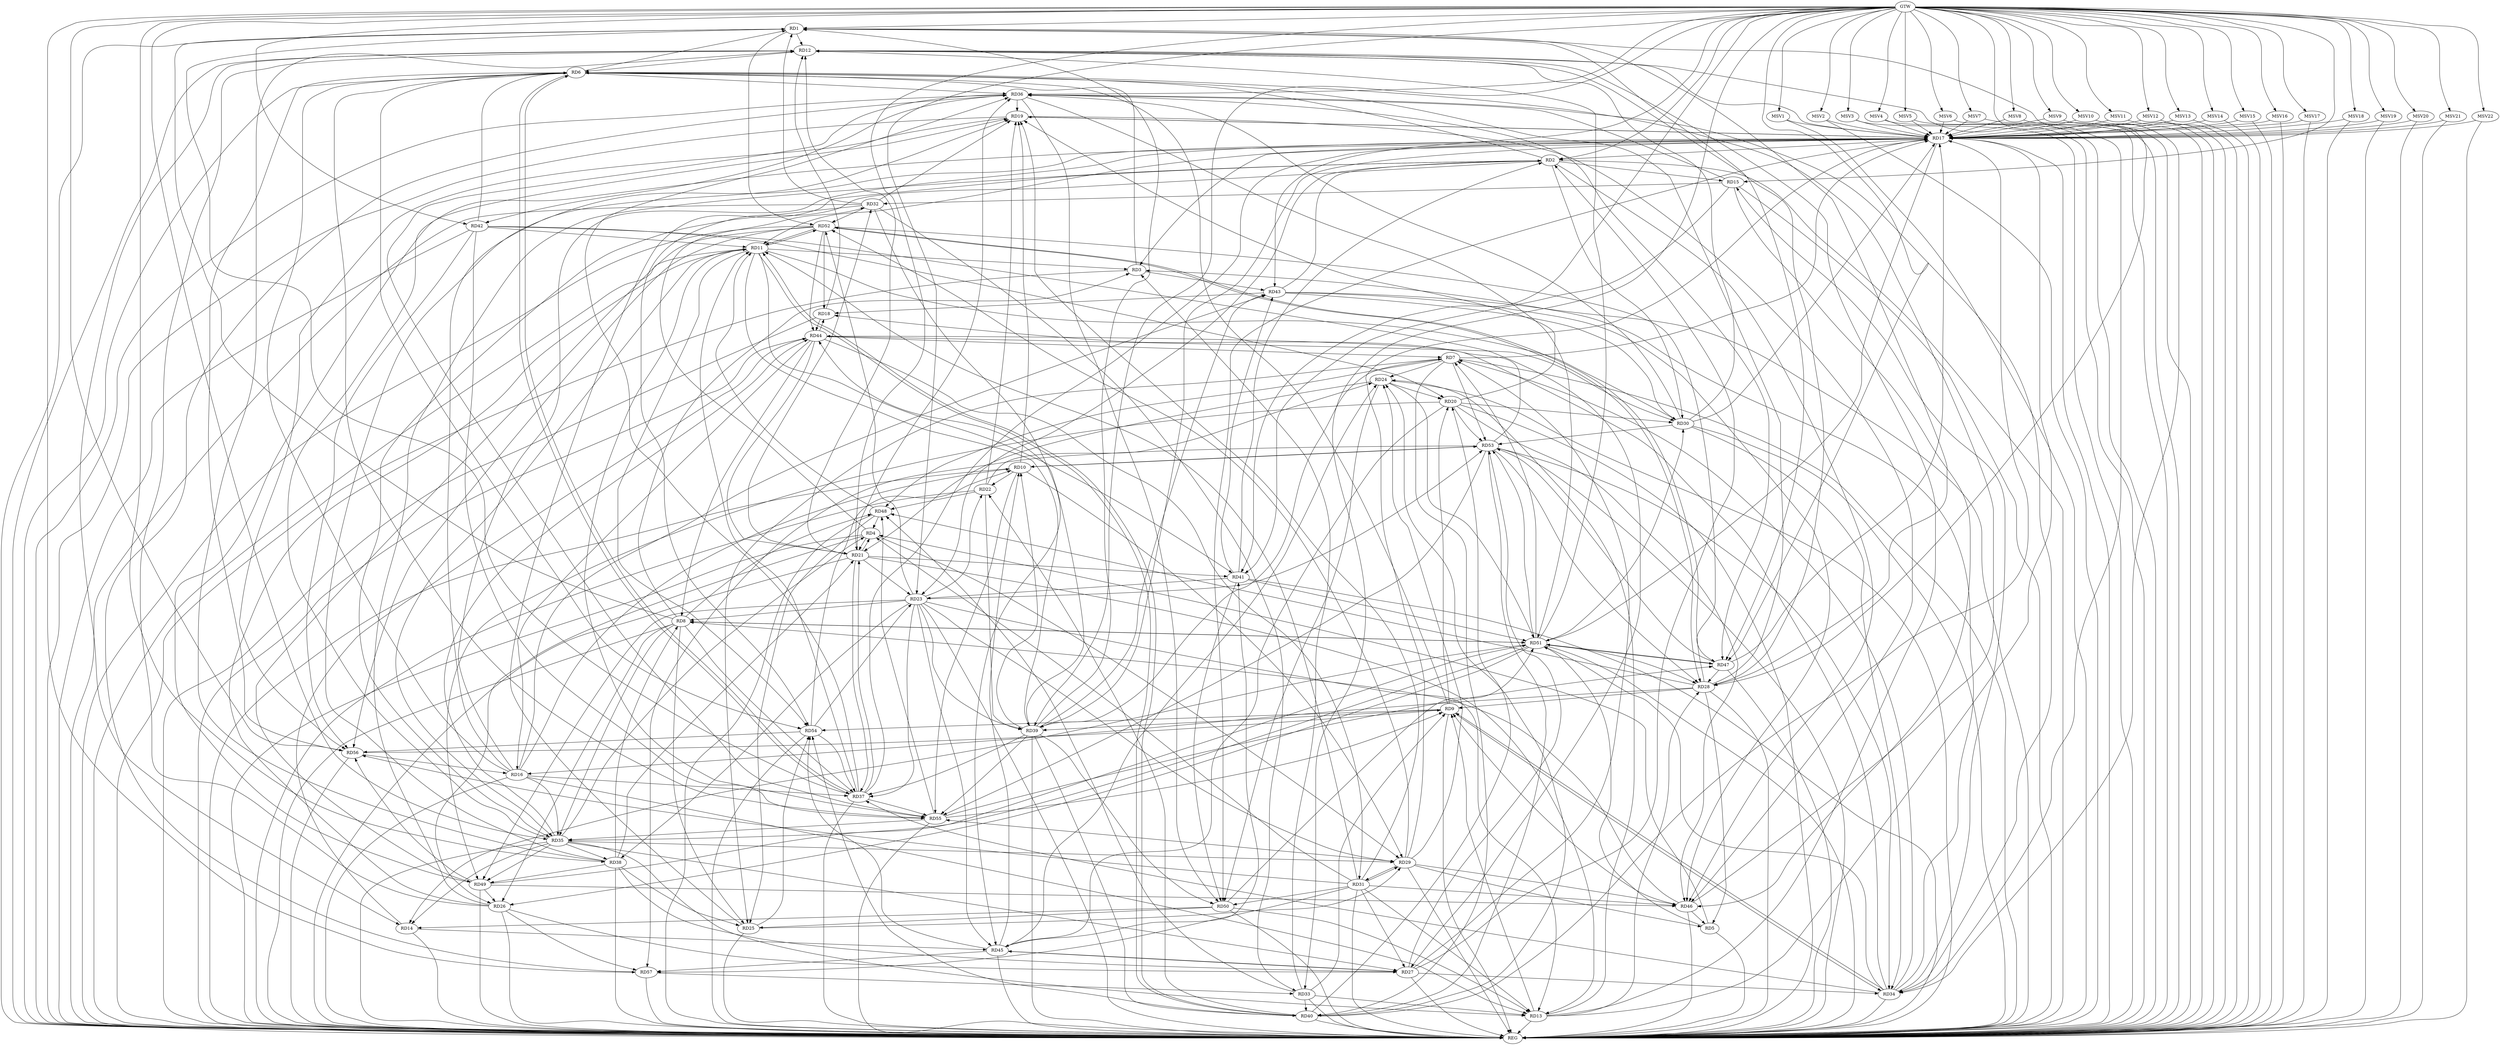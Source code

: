 strict digraph G {
  RD1 [ label="RD1" ];
  RD2 [ label="RD2" ];
  RD3 [ label="RD3" ];
  RD4 [ label="RD4" ];
  RD5 [ label="RD5" ];
  RD6 [ label="RD6" ];
  RD7 [ label="RD7" ];
  RD8 [ label="RD8" ];
  RD9 [ label="RD9" ];
  RD10 [ label="RD10" ];
  RD11 [ label="RD11" ];
  RD12 [ label="RD12" ];
  RD13 [ label="RD13" ];
  RD14 [ label="RD14" ];
  RD15 [ label="RD15" ];
  RD16 [ label="RD16" ];
  RD17 [ label="RD17" ];
  RD18 [ label="RD18" ];
  RD19 [ label="RD19" ];
  RD20 [ label="RD20" ];
  RD21 [ label="RD21" ];
  RD22 [ label="RD22" ];
  RD23 [ label="RD23" ];
  RD24 [ label="RD24" ];
  RD25 [ label="RD25" ];
  RD26 [ label="RD26" ];
  RD27 [ label="RD27" ];
  RD28 [ label="RD28" ];
  RD29 [ label="RD29" ];
  RD30 [ label="RD30" ];
  RD31 [ label="RD31" ];
  RD32 [ label="RD32" ];
  RD33 [ label="RD33" ];
  RD34 [ label="RD34" ];
  RD35 [ label="RD35" ];
  RD36 [ label="RD36" ];
  RD37 [ label="RD37" ];
  RD38 [ label="RD38" ];
  RD39 [ label="RD39" ];
  RD40 [ label="RD40" ];
  RD41 [ label="RD41" ];
  RD42 [ label="RD42" ];
  RD43 [ label="RD43" ];
  RD44 [ label="RD44" ];
  RD45 [ label="RD45" ];
  RD46 [ label="RD46" ];
  RD47 [ label="RD47" ];
  RD48 [ label="RD48" ];
  RD49 [ label="RD49" ];
  RD50 [ label="RD50" ];
  RD51 [ label="RD51" ];
  RD52 [ label="RD52" ];
  RD53 [ label="RD53" ];
  RD54 [ label="RD54" ];
  RD55 [ label="RD55" ];
  RD56 [ label="RD56" ];
  RD57 [ label="RD57" ];
  GTW [ label="GTW" ];
  REG [ label="REG" ];
  MSV1 [ label="MSV1" ];
  MSV2 [ label="MSV2" ];
  MSV3 [ label="MSV3" ];
  MSV4 [ label="MSV4" ];
  MSV5 [ label="MSV5" ];
  MSV6 [ label="MSV6" ];
  MSV7 [ label="MSV7" ];
  MSV8 [ label="MSV8" ];
  MSV9 [ label="MSV9" ];
  MSV10 [ label="MSV10" ];
  MSV11 [ label="MSV11" ];
  MSV12 [ label="MSV12" ];
  MSV13 [ label="MSV13" ];
  MSV14 [ label="MSV14" ];
  MSV15 [ label="MSV15" ];
  MSV16 [ label="MSV16" ];
  MSV17 [ label="MSV17" ];
  MSV18 [ label="MSV18" ];
  MSV19 [ label="MSV19" ];
  MSV20 [ label="MSV20" ];
  MSV21 [ label="MSV21" ];
  MSV22 [ label="MSV22" ];
  RD6 -> RD1;
  RD8 -> RD1;
  RD1 -> RD12;
  RD1 -> RD28;
  RD32 -> RD1;
  RD1 -> RD34;
  RD37 -> RD1;
  RD39 -> RD1;
  RD1 -> RD47;
  RD1 -> RD52;
  RD2 -> RD6;
  RD2 -> RD15;
  RD17 -> RD2;
  RD2 -> RD23;
  RD25 -> RD2;
  RD26 -> RD2;
  RD27 -> RD2;
  RD2 -> RD30;
  RD41 -> RD2;
  RD43 -> RD2;
  RD2 -> RD46;
  RD2 -> RD54;
  RD3 -> RD6;
  RD8 -> RD3;
  RD11 -> RD3;
  RD17 -> RD3;
  RD33 -> RD3;
  RD34 -> RD3;
  RD3 -> RD43;
  RD5 -> RD4;
  RD4 -> RD21;
  RD21 -> RD4;
  RD4 -> RD26;
  RD4 -> RD29;
  RD31 -> RD4;
  RD4 -> RD32;
  RD35 -> RD4;
  RD48 -> RD4;
  RD28 -> RD5;
  RD29 -> RD5;
  RD46 -> RD5;
  RD5 -> RD51;
  RD9 -> RD6;
  RD12 -> RD6;
  RD16 -> RD6;
  RD28 -> RD6;
  RD6 -> RD36;
  RD6 -> RD37;
  RD37 -> RD6;
  RD42 -> RD6;
  RD46 -> RD6;
  RD6 -> RD54;
  RD6 -> RD55;
  RD56 -> RD6;
  RD7 -> RD17;
  RD7 -> RD24;
  RD7 -> RD25;
  RD27 -> RD7;
  RD34 -> RD7;
  RD39 -> RD7;
  RD7 -> RD40;
  RD44 -> RD7;
  RD7 -> RD48;
  RD51 -> RD7;
  RD7 -> RD53;
  RD23 -> RD8;
  RD8 -> RD25;
  RD8 -> RD26;
  RD8 -> RD35;
  RD8 -> RD37;
  RD38 -> RD8;
  RD44 -> RD8;
  RD46 -> RD8;
  RD8 -> RD48;
  RD8 -> RD51;
  RD51 -> RD8;
  RD13 -> RD9;
  RD9 -> RD20;
  RD28 -> RD9;
  RD33 -> RD9;
  RD9 -> RD34;
  RD34 -> RD9;
  RD9 -> RD39;
  RD46 -> RD9;
  RD9 -> RD54;
  RD55 -> RD9;
  RD56 -> RD9;
  RD16 -> RD10;
  RD10 -> RD19;
  RD10 -> RD22;
  RD10 -> RD29;
  RD39 -> RD10;
  RD45 -> RD10;
  RD10 -> RD53;
  RD53 -> RD10;
  RD54 -> RD10;
  RD10 -> RD55;
  RD17 -> RD11;
  RD26 -> RD11;
  RD11 -> RD30;
  RD31 -> RD11;
  RD11 -> RD35;
  RD37 -> RD11;
  RD11 -> RD39;
  RD11 -> RD40;
  RD40 -> RD11;
  RD11 -> RD41;
  RD42 -> RD11;
  RD48 -> RD11;
  RD11 -> RD52;
  RD52 -> RD11;
  RD11 -> RD54;
  RD55 -> RD11;
  RD13 -> RD12;
  RD12 -> RD14;
  RD12 -> RD17;
  RD18 -> RD12;
  RD21 -> RD12;
  RD26 -> RD12;
  RD28 -> RD12;
  RD30 -> RD12;
  RD12 -> RD34;
  RD38 -> RD12;
  RD51 -> RD12;
  RD16 -> RD13;
  RD13 -> RD17;
  RD21 -> RD13;
  RD23 -> RD13;
  RD13 -> RD24;
  RD13 -> RD28;
  RD31 -> RD13;
  RD33 -> RD13;
  RD35 -> RD13;
  RD50 -> RD13;
  RD35 -> RD14;
  RD14 -> RD44;
  RD14 -> RD45;
  RD50 -> RD14;
  RD51 -> RD14;
  RD15 -> RD32;
  RD34 -> RD15;
  RD15 -> RD36;
  RD15 -> RD41;
  RD15 -> RD46;
  RD16 -> RD17;
  RD16 -> RD19;
  RD28 -> RD16;
  RD16 -> RD35;
  RD16 -> RD37;
  RD16 -> RD43;
  RD44 -> RD16;
  RD56 -> RD16;
  RD17 -> RD19;
  RD19 -> RD17;
  RD29 -> RD17;
  RD30 -> RD17;
  RD37 -> RD17;
  RD38 -> RD17;
  RD17 -> RD39;
  RD40 -> RD17;
  RD47 -> RD17;
  RD49 -> RD17;
  RD17 -> RD50;
  RD17 -> RD51;
  RD43 -> RD18;
  RD18 -> RD44;
  RD44 -> RD18;
  RD52 -> RD18;
  RD53 -> RD18;
  RD20 -> RD19;
  RD22 -> RD19;
  RD31 -> RD19;
  RD32 -> RD19;
  RD35 -> RD19;
  RD36 -> RD19;
  RD19 -> RD46;
  RD19 -> RD56;
  RD24 -> RD20;
  RD20 -> RD30;
  RD40 -> RD20;
  RD42 -> RD20;
  RD20 -> RD45;
  RD20 -> RD46;
  RD20 -> RD49;
  RD20 -> RD53;
  RD21 -> RD23;
  RD24 -> RD21;
  RD21 -> RD32;
  RD21 -> RD36;
  RD21 -> RD37;
  RD37 -> RD21;
  RD38 -> RD21;
  RD21 -> RD41;
  RD44 -> RD21;
  RD23 -> RD22;
  RD22 -> RD24;
  RD22 -> RD39;
  RD40 -> RD22;
  RD22 -> RD48;
  RD23 -> RD29;
  RD23 -> RD37;
  RD23 -> RD38;
  RD23 -> RD39;
  RD41 -> RD23;
  RD23 -> RD45;
  RD23 -> RD49;
  RD23 -> RD52;
  RD23 -> RD53;
  RD54 -> RD23;
  RD29 -> RD24;
  RD40 -> RD24;
  RD45 -> RD24;
  RD24 -> RD50;
  RD24 -> RD51;
  RD25 -> RD29;
  RD38 -> RD25;
  RD48 -> RD25;
  RD50 -> RD25;
  RD25 -> RD54;
  RD26 -> RD27;
  RD49 -> RD26;
  RD51 -> RD26;
  RD26 -> RD57;
  RD31 -> RD27;
  RD27 -> RD34;
  RD35 -> RD27;
  RD38 -> RD27;
  RD42 -> RD27;
  RD27 -> RD45;
  RD45 -> RD27;
  RD27 -> RD53;
  RD47 -> RD28;
  RD28 -> RD48;
  RD51 -> RD28;
  RD28 -> RD52;
  RD52 -> RD28;
  RD53 -> RD28;
  RD29 -> RD31;
  RD31 -> RD29;
  RD35 -> RD29;
  RD29 -> RD46;
  RD29 -> RD52;
  RD29 -> RD55;
  RD30 -> RD34;
  RD30 -> RD36;
  RD43 -> RD30;
  RD44 -> RD30;
  RD51 -> RD30;
  RD30 -> RD53;
  RD44 -> RD31;
  RD31 -> RD46;
  RD31 -> RD50;
  RD31 -> RD56;
  RD31 -> RD57;
  RD32 -> RD33;
  RD32 -> RD35;
  RD32 -> RD45;
  RD32 -> RD52;
  RD33 -> RD40;
  RD33 -> RD48;
  RD57 -> RD33;
  RD36 -> RD34;
  RD34 -> RD37;
  RD34 -> RD44;
  RD34 -> RD51;
  RD53 -> RD34;
  RD35 -> RD38;
  RD35 -> RD44;
  RD35 -> RD49;
  RD51 -> RD35;
  RD55 -> RD35;
  RD37 -> RD36;
  RD36 -> RD42;
  RD36 -> RD47;
  RD36 -> RD50;
  RD36 -> RD51;
  RD36 -> RD55;
  RD57 -> RD36;
  RD39 -> RD37;
  RD54 -> RD37;
  RD37 -> RD55;
  RD38 -> RD49;
  RD39 -> RD40;
  RD39 -> RD43;
  RD39 -> RD44;
  RD39 -> RD50;
  RD39 -> RD55;
  RD53 -> RD40;
  RD40 -> RD54;
  RD41 -> RD43;
  RD45 -> RD41;
  RD41 -> RD50;
  RD41 -> RD51;
  RD42 -> RD55;
  RD42 -> RD56;
  RD43 -> RD46;
  RD52 -> RD44;
  RD45 -> RD54;
  RD45 -> RD57;
  RD49 -> RD46;
  RD47 -> RD51;
  RD51 -> RD47;
  RD52 -> RD47;
  RD47 -> RD53;
  RD55 -> RD47;
  RD55 -> RD48;
  RD49 -> RD51;
  RD52 -> RD49;
  RD49 -> RD56;
  RD50 -> RD51;
  RD51 -> RD53;
  RD52 -> RD56;
  RD53 -> RD55;
  RD53 -> RD57;
  RD54 -> RD56;
  GTW -> RD38;
  GTW -> RD42;
  GTW -> RD36;
  GTW -> RD39;
  GTW -> RD23;
  GTW -> RD56;
  GTW -> RD28;
  GTW -> RD41;
  GTW -> RD35;
  GTW -> RD47;
  GTW -> RD57;
  GTW -> RD1;
  GTW -> RD15;
  GTW -> RD21;
  GTW -> RD33;
  GTW -> RD2;
  GTW -> RD43;
  RD1 -> REG;
  RD2 -> REG;
  RD3 -> REG;
  RD4 -> REG;
  RD5 -> REG;
  RD6 -> REG;
  RD7 -> REG;
  RD8 -> REG;
  RD9 -> REG;
  RD10 -> REG;
  RD11 -> REG;
  RD12 -> REG;
  RD13 -> REG;
  RD14 -> REG;
  RD15 -> REG;
  RD16 -> REG;
  RD17 -> REG;
  RD18 -> REG;
  RD19 -> REG;
  RD20 -> REG;
  RD21 -> REG;
  RD22 -> REG;
  RD23 -> REG;
  RD24 -> REG;
  RD25 -> REG;
  RD26 -> REG;
  RD27 -> REG;
  RD28 -> REG;
  RD29 -> REG;
  RD30 -> REG;
  RD31 -> REG;
  RD32 -> REG;
  RD33 -> REG;
  RD34 -> REG;
  RD35 -> REG;
  RD36 -> REG;
  RD37 -> REG;
  RD38 -> REG;
  RD39 -> REG;
  RD40 -> REG;
  RD41 -> REG;
  RD42 -> REG;
  RD43 -> REG;
  RD44 -> REG;
  RD45 -> REG;
  RD46 -> REG;
  RD47 -> REG;
  RD48 -> REG;
  RD49 -> REG;
  RD50 -> REG;
  RD51 -> REG;
  RD52 -> REG;
  RD53 -> REG;
  RD54 -> REG;
  RD55 -> REG;
  RD56 -> REG;
  RD57 -> REG;
  MSV1 -> RD17;
  MSV2 -> RD17;
  MSV3 -> RD17;
  MSV4 -> RD17;
  GTW -> MSV1;
  MSV1 -> REG;
  GTW -> MSV2;
  MSV2 -> REG;
  GTW -> MSV3;
  MSV3 -> REG;
  GTW -> MSV4;
  MSV4 -> REG;
  MSV5 -> RD17;
  MSV6 -> RD17;
  MSV7 -> RD17;
  GTW -> MSV5;
  MSV5 -> REG;
  GTW -> MSV6;
  MSV6 -> REG;
  GTW -> MSV7;
  MSV7 -> REG;
  MSV8 -> RD17;
  GTW -> MSV8;
  MSV8 -> REG;
  MSV9 -> RD17;
  GTW -> MSV9;
  MSV9 -> REG;
  MSV10 -> RD17;
  GTW -> MSV10;
  MSV10 -> REG;
  MSV11 -> RD17;
  MSV12 -> RD17;
  GTW -> MSV11;
  MSV11 -> REG;
  GTW -> MSV12;
  MSV12 -> REG;
  MSV13 -> RD17;
  MSV14 -> RD17;
  GTW -> MSV13;
  MSV13 -> REG;
  GTW -> MSV14;
  MSV14 -> REG;
  MSV15 -> RD17;
  GTW -> MSV15;
  MSV15 -> REG;
  MSV16 -> RD17;
  MSV17 -> RD17;
  MSV18 -> RD17;
  GTW -> MSV16;
  MSV16 -> REG;
  GTW -> MSV17;
  MSV17 -> REG;
  GTW -> MSV18;
  MSV18 -> REG;
  MSV19 -> RD17;
  MSV20 -> RD17;
  GTW -> MSV19;
  MSV19 -> REG;
  GTW -> MSV20;
  MSV20 -> REG;
  MSV21 -> RD17;
  GTW -> MSV21;
  MSV21 -> REG;
  MSV22 -> RD17;
  GTW -> MSV22;
  MSV22 -> REG;
}
